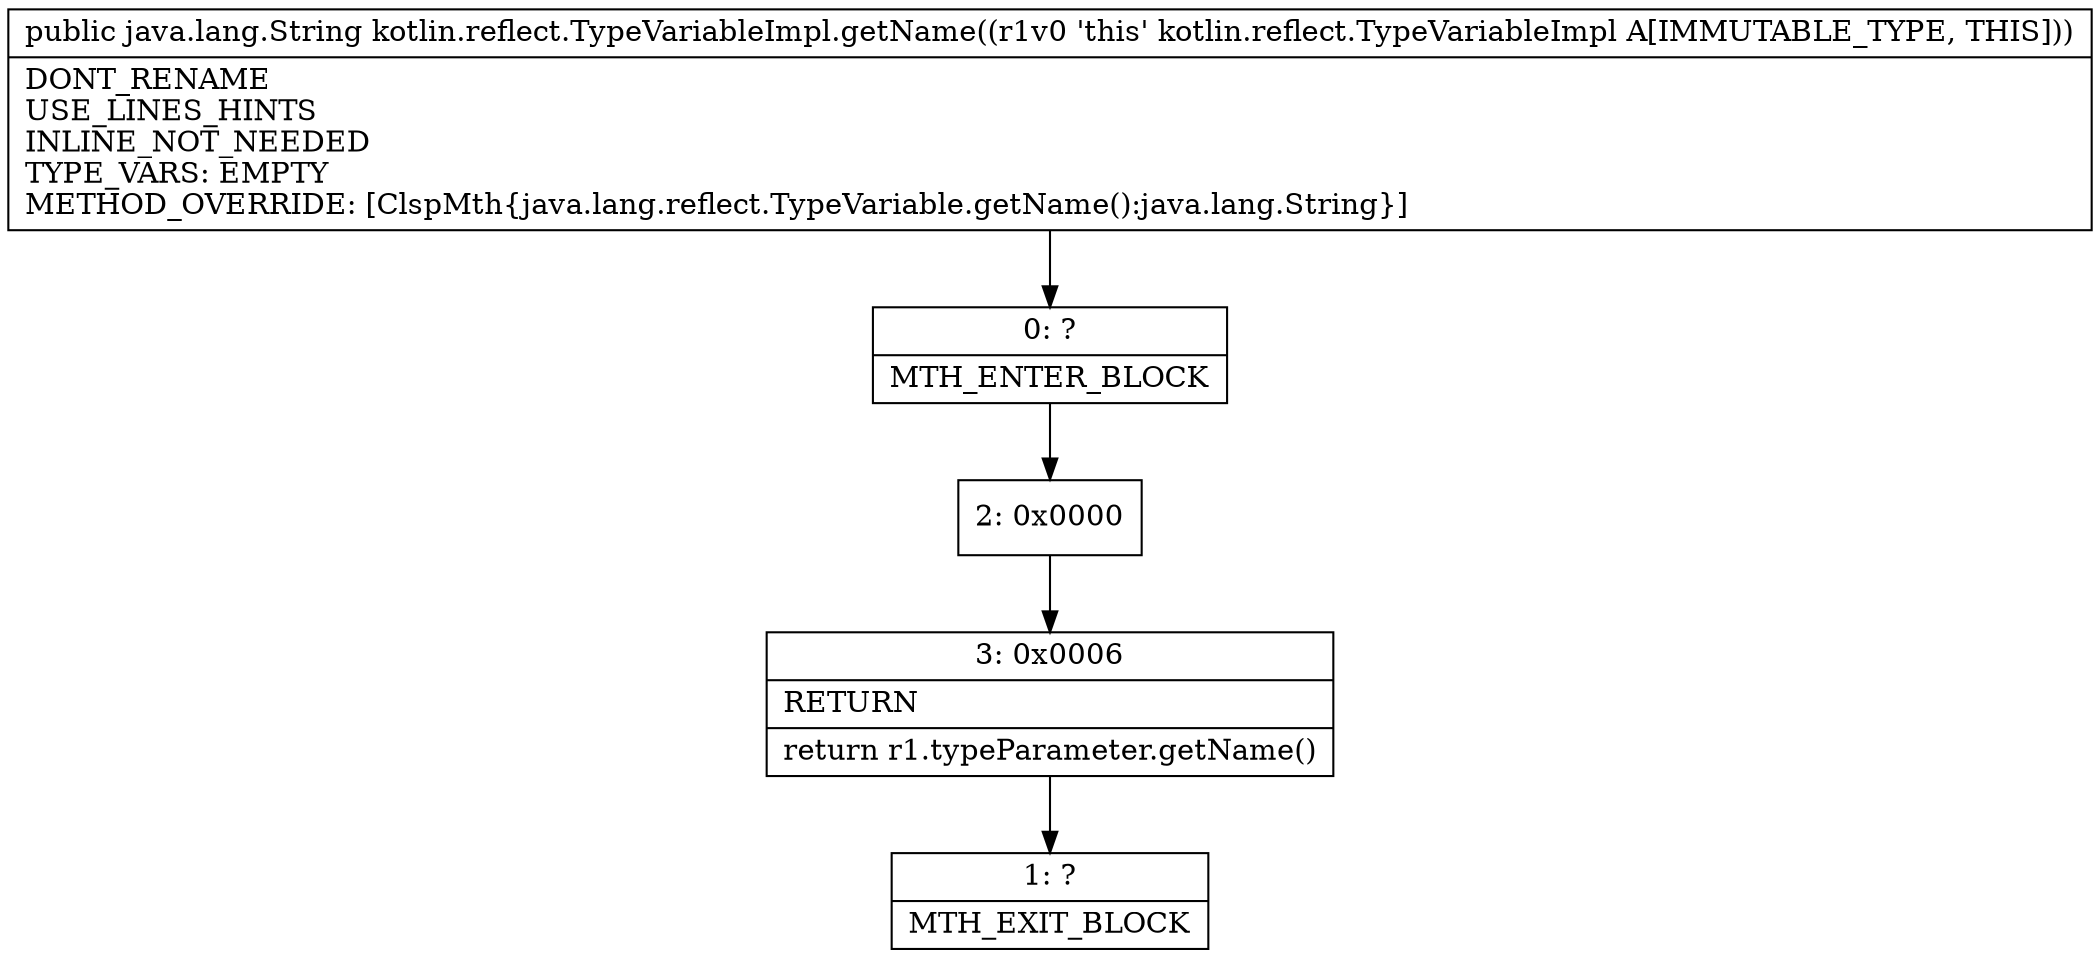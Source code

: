 digraph "CFG forkotlin.reflect.TypeVariableImpl.getName()Ljava\/lang\/String;" {
Node_0 [shape=record,label="{0\:\ ?|MTH_ENTER_BLOCK\l}"];
Node_2 [shape=record,label="{2\:\ 0x0000}"];
Node_3 [shape=record,label="{3\:\ 0x0006|RETURN\l|return r1.typeParameter.getName()\l}"];
Node_1 [shape=record,label="{1\:\ ?|MTH_EXIT_BLOCK\l}"];
MethodNode[shape=record,label="{public java.lang.String kotlin.reflect.TypeVariableImpl.getName((r1v0 'this' kotlin.reflect.TypeVariableImpl A[IMMUTABLE_TYPE, THIS]))  | DONT_RENAME\lUSE_LINES_HINTS\lINLINE_NOT_NEEDED\lTYPE_VARS: EMPTY\lMETHOD_OVERRIDE: [ClspMth\{java.lang.reflect.TypeVariable.getName():java.lang.String\}]\l}"];
MethodNode -> Node_0;Node_0 -> Node_2;
Node_2 -> Node_3;
Node_3 -> Node_1;
}

